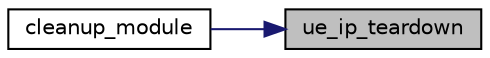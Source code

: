 digraph "ue_ip_teardown"
{
 // LATEX_PDF_SIZE
  edge [fontname="Helvetica",fontsize="10",labelfontname="Helvetica",labelfontsize="10"];
  node [fontname="Helvetica",fontsize="10",shape=record];
  rankdir="RL";
  Node1 [label="ue_ip_teardown",height=0.2,width=0.4,color="black", fillcolor="grey75", style="filled", fontcolor="black",tooltip=" "];
  Node1 -> Node2 [dir="back",color="midnightblue",fontsize="10",style="solid",fontname="Helvetica"];
  Node2 [label="cleanup_module",height=0.2,width=0.4,color="black", fillcolor="white", style="filled",URL="$UE__IP_2device_8c.html#abb8e1606224e802418862b898888063a",tooltip=" "];
}
